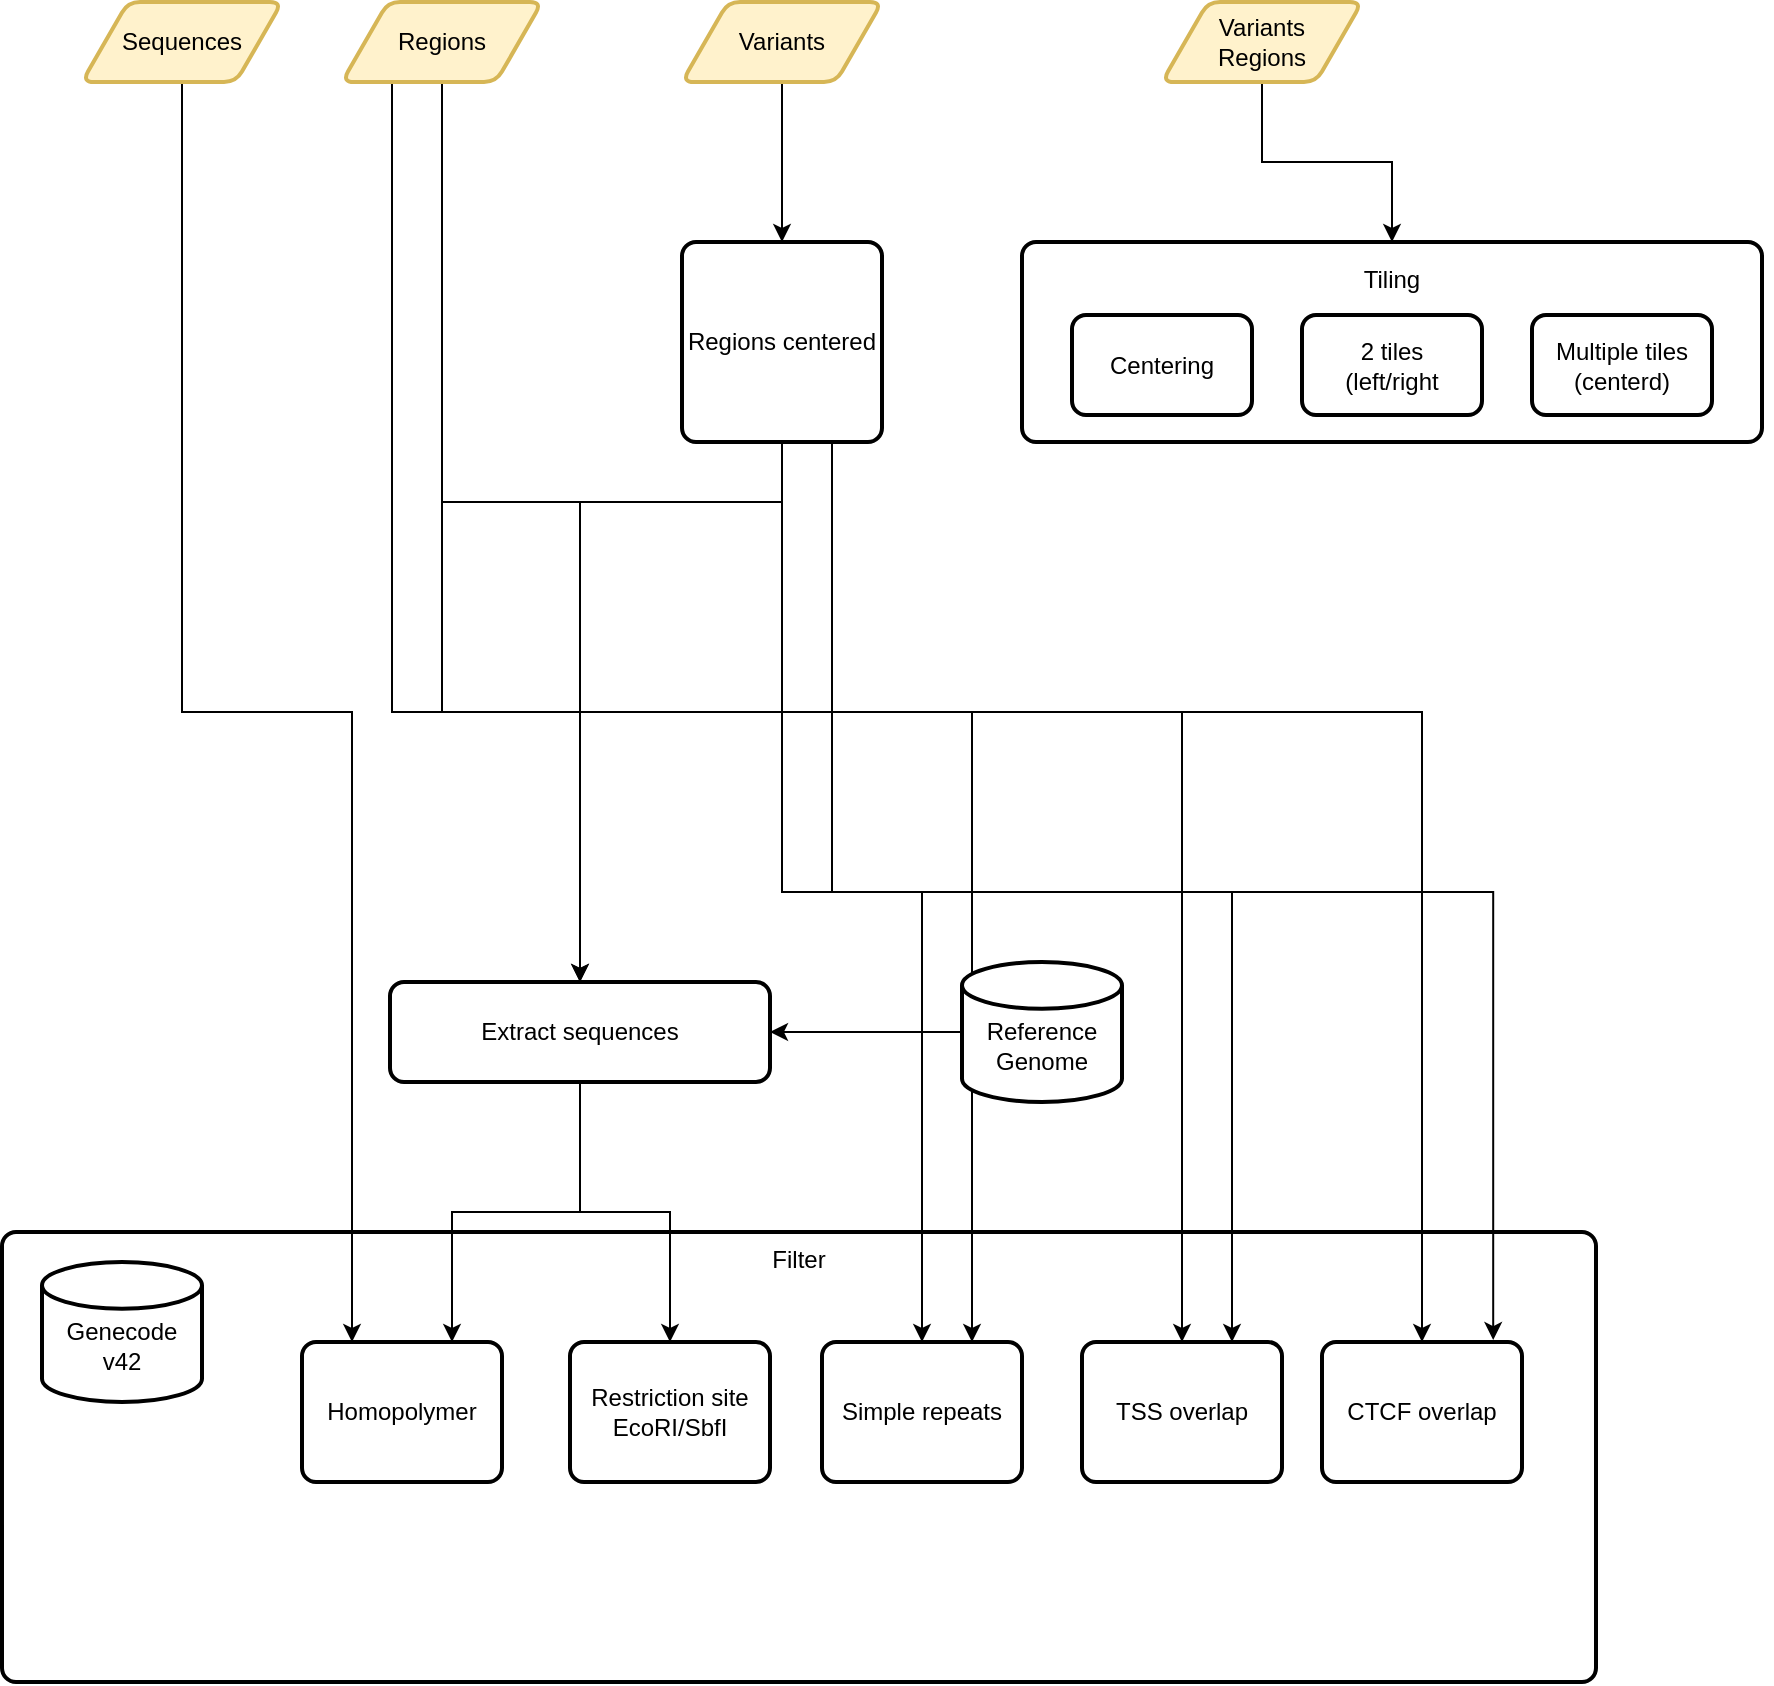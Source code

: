 <mxfile version="20.8.20" type="device"><diagram id="C5RBs43oDa-KdzZeNtuy" name="Page-1"><mxGraphModel dx="1363" dy="881" grid="1" gridSize="10" guides="1" tooltips="1" connect="1" arrows="1" fold="1" page="1" pageScale="1" pageWidth="827" pageHeight="1169" math="0" shadow="0"><root><mxCell id="WIyWlLk6GJQsqaUBKTNV-0"/><mxCell id="WIyWlLk6GJQsqaUBKTNV-1" parent="WIyWlLk6GJQsqaUBKTNV-0"/><mxCell id="VztmP7jNm2-bDzNmiWcb-19" value="Filter" style="rounded=1;whiteSpace=wrap;html=1;absoluteArcSize=1;arcSize=14;strokeWidth=2;glass=0;fillColor=none;verticalAlign=top;" vertex="1" parent="WIyWlLk6GJQsqaUBKTNV-1"><mxGeometry x="30" y="625" width="797" height="225" as="geometry"/></mxCell><mxCell id="VztmP7jNm2-bDzNmiWcb-31" style="edgeStyle=orthogonalEdgeStyle;rounded=0;orthogonalLoop=1;jettySize=auto;html=1;exitX=0.5;exitY=1;exitDx=0;exitDy=0;entryX=0.25;entryY=0;entryDx=0;entryDy=0;" edge="1" parent="WIyWlLk6GJQsqaUBKTNV-1" source="VztmP7jNm2-bDzNmiWcb-0" target="VztmP7jNm2-bDzNmiWcb-26"><mxGeometry relative="1" as="geometry"/></mxCell><mxCell id="VztmP7jNm2-bDzNmiWcb-0" value="Sequences" style="shape=parallelogram;html=1;strokeWidth=2;perimeter=parallelogramPerimeter;whiteSpace=wrap;rounded=1;arcSize=12;size=0.23;fillColor=#fff2cc;strokeColor=#d6b656;" vertex="1" parent="WIyWlLk6GJQsqaUBKTNV-1"><mxGeometry x="70" y="10" width="100" height="40" as="geometry"/></mxCell><mxCell id="VztmP7jNm2-bDzNmiWcb-21" style="edgeStyle=orthogonalEdgeStyle;rounded=0;orthogonalLoop=1;jettySize=auto;html=1;exitX=0.5;exitY=1;exitDx=0;exitDy=0;entryX=0.5;entryY=0;entryDx=0;entryDy=0;" edge="1" parent="WIyWlLk6GJQsqaUBKTNV-1" source="VztmP7jNm2-bDzNmiWcb-1" target="VztmP7jNm2-bDzNmiWcb-20"><mxGeometry relative="1" as="geometry"><Array as="points"><mxPoint x="250" y="260"/><mxPoint x="319" y="260"/></Array></mxGeometry></mxCell><mxCell id="VztmP7jNm2-bDzNmiWcb-35" style="edgeStyle=orthogonalEdgeStyle;rounded=0;orthogonalLoop=1;jettySize=auto;html=1;exitX=0.5;exitY=1;exitDx=0;exitDy=0;entryX=0.75;entryY=0;entryDx=0;entryDy=0;" edge="1" parent="WIyWlLk6GJQsqaUBKTNV-1" source="VztmP7jNm2-bDzNmiWcb-1" target="VztmP7jNm2-bDzNmiWcb-28"><mxGeometry relative="1" as="geometry"/></mxCell><mxCell id="VztmP7jNm2-bDzNmiWcb-37" style="edgeStyle=orthogonalEdgeStyle;rounded=0;orthogonalLoop=1;jettySize=auto;html=1;exitX=0.5;exitY=1;exitDx=0;exitDy=0;entryX=0.5;entryY=0;entryDx=0;entryDy=0;" edge="1" parent="WIyWlLk6GJQsqaUBKTNV-1" source="VztmP7jNm2-bDzNmiWcb-1" target="VztmP7jNm2-bDzNmiWcb-29"><mxGeometry relative="1" as="geometry"/></mxCell><mxCell id="VztmP7jNm2-bDzNmiWcb-38" style="edgeStyle=orthogonalEdgeStyle;rounded=0;orthogonalLoop=1;jettySize=auto;html=1;exitX=0.25;exitY=1;exitDx=0;exitDy=0;entryX=0.5;entryY=0;entryDx=0;entryDy=0;" edge="1" parent="WIyWlLk6GJQsqaUBKTNV-1" source="VztmP7jNm2-bDzNmiWcb-1" target="VztmP7jNm2-bDzNmiWcb-25"><mxGeometry relative="1" as="geometry"/></mxCell><mxCell id="VztmP7jNm2-bDzNmiWcb-1" value="Regions" style="shape=parallelogram;html=1;strokeWidth=2;perimeter=parallelogramPerimeter;whiteSpace=wrap;rounded=1;arcSize=12;size=0.23;fillColor=#fff2cc;strokeColor=#d6b656;" vertex="1" parent="WIyWlLk6GJQsqaUBKTNV-1"><mxGeometry x="200" y="10" width="100" height="40" as="geometry"/></mxCell><mxCell id="VztmP7jNm2-bDzNmiWcb-18" style="edgeStyle=orthogonalEdgeStyle;rounded=0;orthogonalLoop=1;jettySize=auto;html=1;entryX=0.5;entryY=0;entryDx=0;entryDy=0;" edge="1" parent="WIyWlLk6GJQsqaUBKTNV-1" source="VztmP7jNm2-bDzNmiWcb-3" target="VztmP7jNm2-bDzNmiWcb-17"><mxGeometry relative="1" as="geometry"/></mxCell><mxCell id="VztmP7jNm2-bDzNmiWcb-3" value="Variants" style="shape=parallelogram;html=1;strokeWidth=2;perimeter=parallelogramPerimeter;whiteSpace=wrap;rounded=1;arcSize=12;size=0.23;fillColor=#fff2cc;strokeColor=#d6b656;" vertex="1" parent="WIyWlLk6GJQsqaUBKTNV-1"><mxGeometry x="370" y="10" width="100" height="40" as="geometry"/></mxCell><mxCell id="VztmP7jNm2-bDzNmiWcb-16" style="edgeStyle=orthogonalEdgeStyle;rounded=0;orthogonalLoop=1;jettySize=auto;html=1;exitX=0.5;exitY=1;exitDx=0;exitDy=0;entryX=0.5;entryY=0;entryDx=0;entryDy=0;" edge="1" parent="WIyWlLk6GJQsqaUBKTNV-1" source="VztmP7jNm2-bDzNmiWcb-4" target="VztmP7jNm2-bDzNmiWcb-14"><mxGeometry relative="1" as="geometry"/></mxCell><mxCell id="VztmP7jNm2-bDzNmiWcb-4" value="Variants&lt;br&gt;Regions" style="shape=parallelogram;html=1;strokeWidth=2;perimeter=parallelogramPerimeter;whiteSpace=wrap;rounded=1;arcSize=12;size=0.23;fillColor=#fff2cc;strokeColor=#d6b656;" vertex="1" parent="WIyWlLk6GJQsqaUBKTNV-1"><mxGeometry x="610" y="10" width="100" height="40" as="geometry"/></mxCell><mxCell id="VztmP7jNm2-bDzNmiWcb-23" style="edgeStyle=orthogonalEdgeStyle;rounded=0;orthogonalLoop=1;jettySize=auto;html=1;exitX=0;exitY=0.5;exitDx=0;exitDy=0;exitPerimeter=0;" edge="1" parent="WIyWlLk6GJQsqaUBKTNV-1" source="VztmP7jNm2-bDzNmiWcb-6" target="VztmP7jNm2-bDzNmiWcb-20"><mxGeometry relative="1" as="geometry"/></mxCell><mxCell id="VztmP7jNm2-bDzNmiWcb-6" value="&lt;div&gt;&lt;br&gt;&lt;/div&gt;&lt;div&gt;Reference Genome&lt;/div&gt;" style="strokeWidth=2;html=1;shape=mxgraph.flowchart.database;whiteSpace=wrap;" vertex="1" parent="WIyWlLk6GJQsqaUBKTNV-1"><mxGeometry x="510" y="490" width="80" height="70" as="geometry"/></mxCell><mxCell id="VztmP7jNm2-bDzNmiWcb-8" value="&lt;br&gt;&lt;div&gt;Genecode&lt;/div&gt;v42" style="strokeWidth=2;html=1;shape=mxgraph.flowchart.database;whiteSpace=wrap;" vertex="1" parent="WIyWlLk6GJQsqaUBKTNV-1"><mxGeometry x="50" y="640" width="80" height="70" as="geometry"/></mxCell><mxCell id="VztmP7jNm2-bDzNmiWcb-15" value="" style="group" vertex="1" connectable="0" parent="WIyWlLk6GJQsqaUBKTNV-1"><mxGeometry x="540" y="130" width="375" height="111.5" as="geometry"/></mxCell><mxCell id="VztmP7jNm2-bDzNmiWcb-12" value="" style="group;fillColor=none;rounded=0;glass=0;" vertex="1" connectable="0" parent="VztmP7jNm2-bDzNmiWcb-15"><mxGeometry x="25" y="36.5" width="350" height="75" as="geometry"/></mxCell><mxCell id="VztmP7jNm2-bDzNmiWcb-9" value="&lt;div align=&quot;center&quot;&gt;Centering&lt;/div&gt;" style="rounded=1;whiteSpace=wrap;html=1;absoluteArcSize=1;arcSize=14;strokeWidth=2;align=center;" vertex="1" parent="VztmP7jNm2-bDzNmiWcb-12"><mxGeometry width="90" height="50" as="geometry"/></mxCell><mxCell id="VztmP7jNm2-bDzNmiWcb-10" value="&lt;div&gt;2 tiles&lt;/div&gt;&lt;div&gt;(left/right&lt;br&gt;&lt;/div&gt;" style="rounded=1;whiteSpace=wrap;html=1;absoluteArcSize=1;arcSize=14;strokeWidth=2;align=center;" vertex="1" parent="VztmP7jNm2-bDzNmiWcb-12"><mxGeometry x="115" width="90" height="50" as="geometry"/></mxCell><mxCell id="VztmP7jNm2-bDzNmiWcb-11" value="Multiple tiles&lt;br&gt;(centerd)" style="rounded=1;whiteSpace=wrap;html=1;absoluteArcSize=1;arcSize=14;strokeWidth=2;align=center;" vertex="1" parent="VztmP7jNm2-bDzNmiWcb-12"><mxGeometry x="230" width="90" height="50" as="geometry"/></mxCell><mxCell id="VztmP7jNm2-bDzNmiWcb-14" value="&lt;p style=&quot;line-height: 0%;&quot;&gt;Tiling&lt;/p&gt;" style="rounded=1;whiteSpace=wrap;html=1;absoluteArcSize=1;arcSize=14;strokeWidth=2;glass=0;fillColor=none;horizontal=1;verticalAlign=top;" vertex="1" parent="VztmP7jNm2-bDzNmiWcb-15"><mxGeometry width="370" height="100" as="geometry"/></mxCell><mxCell id="VztmP7jNm2-bDzNmiWcb-22" style="edgeStyle=orthogonalEdgeStyle;rounded=0;orthogonalLoop=1;jettySize=auto;html=1;exitX=0.5;exitY=1;exitDx=0;exitDy=0;entryX=0.5;entryY=0;entryDx=0;entryDy=0;" edge="1" parent="WIyWlLk6GJQsqaUBKTNV-1" source="VztmP7jNm2-bDzNmiWcb-17" target="VztmP7jNm2-bDzNmiWcb-20"><mxGeometry relative="1" as="geometry"><mxPoint x="450" y="420" as="targetPoint"/><Array as="points"><mxPoint x="420" y="260"/><mxPoint x="319" y="260"/></Array></mxGeometry></mxCell><mxCell id="VztmP7jNm2-bDzNmiWcb-34" style="edgeStyle=orthogonalEdgeStyle;rounded=0;orthogonalLoop=1;jettySize=auto;html=1;exitX=0.5;exitY=1;exitDx=0;exitDy=0;entryX=0.5;entryY=0;entryDx=0;entryDy=0;" edge="1" parent="WIyWlLk6GJQsqaUBKTNV-1" source="VztmP7jNm2-bDzNmiWcb-17" target="VztmP7jNm2-bDzNmiWcb-28"><mxGeometry relative="1" as="geometry"/></mxCell><mxCell id="VztmP7jNm2-bDzNmiWcb-36" style="edgeStyle=orthogonalEdgeStyle;rounded=0;orthogonalLoop=1;jettySize=auto;html=1;exitX=0.5;exitY=1;exitDx=0;exitDy=0;entryX=0.75;entryY=0;entryDx=0;entryDy=0;" edge="1" parent="WIyWlLk6GJQsqaUBKTNV-1" source="VztmP7jNm2-bDzNmiWcb-17" target="VztmP7jNm2-bDzNmiWcb-29"><mxGeometry relative="1" as="geometry"/></mxCell><mxCell id="VztmP7jNm2-bDzNmiWcb-39" style="edgeStyle=orthogonalEdgeStyle;rounded=0;orthogonalLoop=1;jettySize=auto;html=1;exitX=0.75;exitY=1;exitDx=0;exitDy=0;entryX=0.856;entryY=-0.014;entryDx=0;entryDy=0;entryPerimeter=0;" edge="1" parent="WIyWlLk6GJQsqaUBKTNV-1" source="VztmP7jNm2-bDzNmiWcb-17" target="VztmP7jNm2-bDzNmiWcb-25"><mxGeometry relative="1" as="geometry"/></mxCell><mxCell id="VztmP7jNm2-bDzNmiWcb-17" value="Regions centered" style="rounded=1;whiteSpace=wrap;html=1;absoluteArcSize=1;arcSize=14;strokeWidth=2;glass=0;fillColor=none;" vertex="1" parent="WIyWlLk6GJQsqaUBKTNV-1"><mxGeometry x="370" y="130" width="100" height="100" as="geometry"/></mxCell><mxCell id="VztmP7jNm2-bDzNmiWcb-32" style="edgeStyle=orthogonalEdgeStyle;rounded=0;orthogonalLoop=1;jettySize=auto;html=1;exitX=0.5;exitY=1;exitDx=0;exitDy=0;entryX=0.75;entryY=0;entryDx=0;entryDy=0;" edge="1" parent="WIyWlLk6GJQsqaUBKTNV-1" source="VztmP7jNm2-bDzNmiWcb-20" target="VztmP7jNm2-bDzNmiWcb-26"><mxGeometry relative="1" as="geometry"/></mxCell><mxCell id="VztmP7jNm2-bDzNmiWcb-33" style="edgeStyle=orthogonalEdgeStyle;rounded=0;orthogonalLoop=1;jettySize=auto;html=1;exitX=0.5;exitY=1;exitDx=0;exitDy=0;entryX=0.5;entryY=0;entryDx=0;entryDy=0;" edge="1" parent="WIyWlLk6GJQsqaUBKTNV-1" source="VztmP7jNm2-bDzNmiWcb-20" target="VztmP7jNm2-bDzNmiWcb-27"><mxGeometry relative="1" as="geometry"/></mxCell><mxCell id="VztmP7jNm2-bDzNmiWcb-20" value="Extract sequences" style="rounded=1;whiteSpace=wrap;html=1;absoluteArcSize=1;arcSize=14;strokeWidth=2;glass=0;fillColor=none;" vertex="1" parent="WIyWlLk6GJQsqaUBKTNV-1"><mxGeometry x="224" y="500" width="190" height="50" as="geometry"/></mxCell><mxCell id="VztmP7jNm2-bDzNmiWcb-25" value="CTCF overlap" style="rounded=1;whiteSpace=wrap;html=1;absoluteArcSize=1;arcSize=14;strokeWidth=2;glass=0;fillColor=none;" vertex="1" parent="WIyWlLk6GJQsqaUBKTNV-1"><mxGeometry x="690" y="680" width="100" height="70" as="geometry"/></mxCell><mxCell id="VztmP7jNm2-bDzNmiWcb-26" value="Homopolymer" style="rounded=1;whiteSpace=wrap;html=1;absoluteArcSize=1;arcSize=14;strokeWidth=2;glass=0;fillColor=none;" vertex="1" parent="WIyWlLk6GJQsqaUBKTNV-1"><mxGeometry x="180" y="680" width="100" height="70" as="geometry"/></mxCell><mxCell id="VztmP7jNm2-bDzNmiWcb-27" value="Restriction site&lt;br&gt;EcoRI/SbfI " style="rounded=1;whiteSpace=wrap;html=1;absoluteArcSize=1;arcSize=14;strokeWidth=2;glass=0;fillColor=none;" vertex="1" parent="WIyWlLk6GJQsqaUBKTNV-1"><mxGeometry x="314" y="680" width="100" height="70" as="geometry"/></mxCell><mxCell id="VztmP7jNm2-bDzNmiWcb-28" value="Simple repeats" style="rounded=1;whiteSpace=wrap;html=1;absoluteArcSize=1;arcSize=14;strokeWidth=2;glass=0;fillColor=none;" vertex="1" parent="WIyWlLk6GJQsqaUBKTNV-1"><mxGeometry x="440" y="680" width="100" height="70" as="geometry"/></mxCell><mxCell id="VztmP7jNm2-bDzNmiWcb-29" value="TSS overlap" style="rounded=1;whiteSpace=wrap;html=1;absoluteArcSize=1;arcSize=14;strokeWidth=2;glass=0;fillColor=none;" vertex="1" parent="WIyWlLk6GJQsqaUBKTNV-1"><mxGeometry x="570" y="680" width="100" height="70" as="geometry"/></mxCell></root></mxGraphModel></diagram></mxfile>